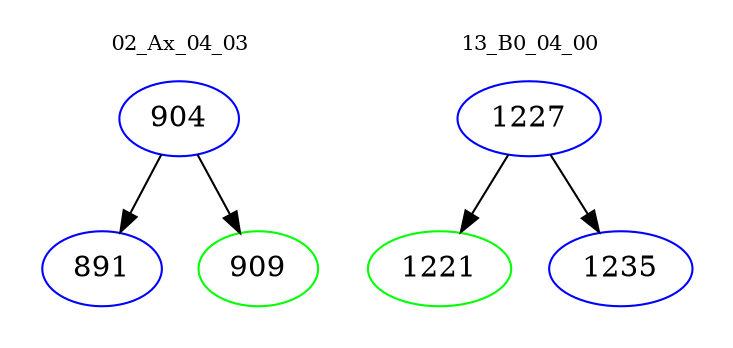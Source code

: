 digraph{
subgraph cluster_0 {
color = white
label = "02_Ax_04_03";
fontsize=10;
T0_904 [label="904", color="blue"]
T0_904 -> T0_891 [color="black"]
T0_891 [label="891", color="blue"]
T0_904 -> T0_909 [color="black"]
T0_909 [label="909", color="green"]
}
subgraph cluster_1 {
color = white
label = "13_B0_04_00";
fontsize=10;
T1_1227 [label="1227", color="blue"]
T1_1227 -> T1_1221 [color="black"]
T1_1221 [label="1221", color="green"]
T1_1227 -> T1_1235 [color="black"]
T1_1235 [label="1235", color="blue"]
}
}
